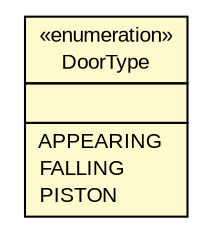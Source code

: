 #!/usr/local/bin/dot
#
# Class diagram 
# Generated by UMLGraph version R5_7_2-32-g40b5a6 (http://www.spinellis.gr/umlgraph/)
#

digraph G {
	edge [fontname="arial",fontsize=10,labelfontname="arial",labelfontsize=10];
	node [fontname="arial",fontsize=10,shape=plaintext];
	nodesep=0.25;
	ranksep=0.5;
	// dunGen.Passageway.DoorType
	c368 [label=<<table title="dunGen.Passageway.DoorType" border="0" cellborder="1" cellspacing="0" cellpadding="2" port="p" bgcolor="lemonChiffon" href="./Passageway.DoorType.html" target="_parent">
		<tr><td><table border="0" cellspacing="0" cellpadding="1">
<tr><td align="center" balign="center"> &#171;enumeration&#187; </td></tr>
<tr><td align="center" balign="center"> DoorType </td></tr>
		</table></td></tr>
		<tr><td><table border="0" cellspacing="0" cellpadding="1">
<tr><td align="left" balign="left">  </td></tr>
		</table></td></tr>
		<tr><td><table border="0" cellspacing="0" cellpadding="1">
<tr><td align="left" balign="left"> APPEARING </td></tr>
<tr><td align="left" balign="left"> FALLING </td></tr>
<tr><td align="left" balign="left"> PISTON </td></tr>
		</table></td></tr>
		</table>>, URL="./Passageway.DoorType.html", fontname="arial", fontcolor="black", fontsize=10.0];
}

